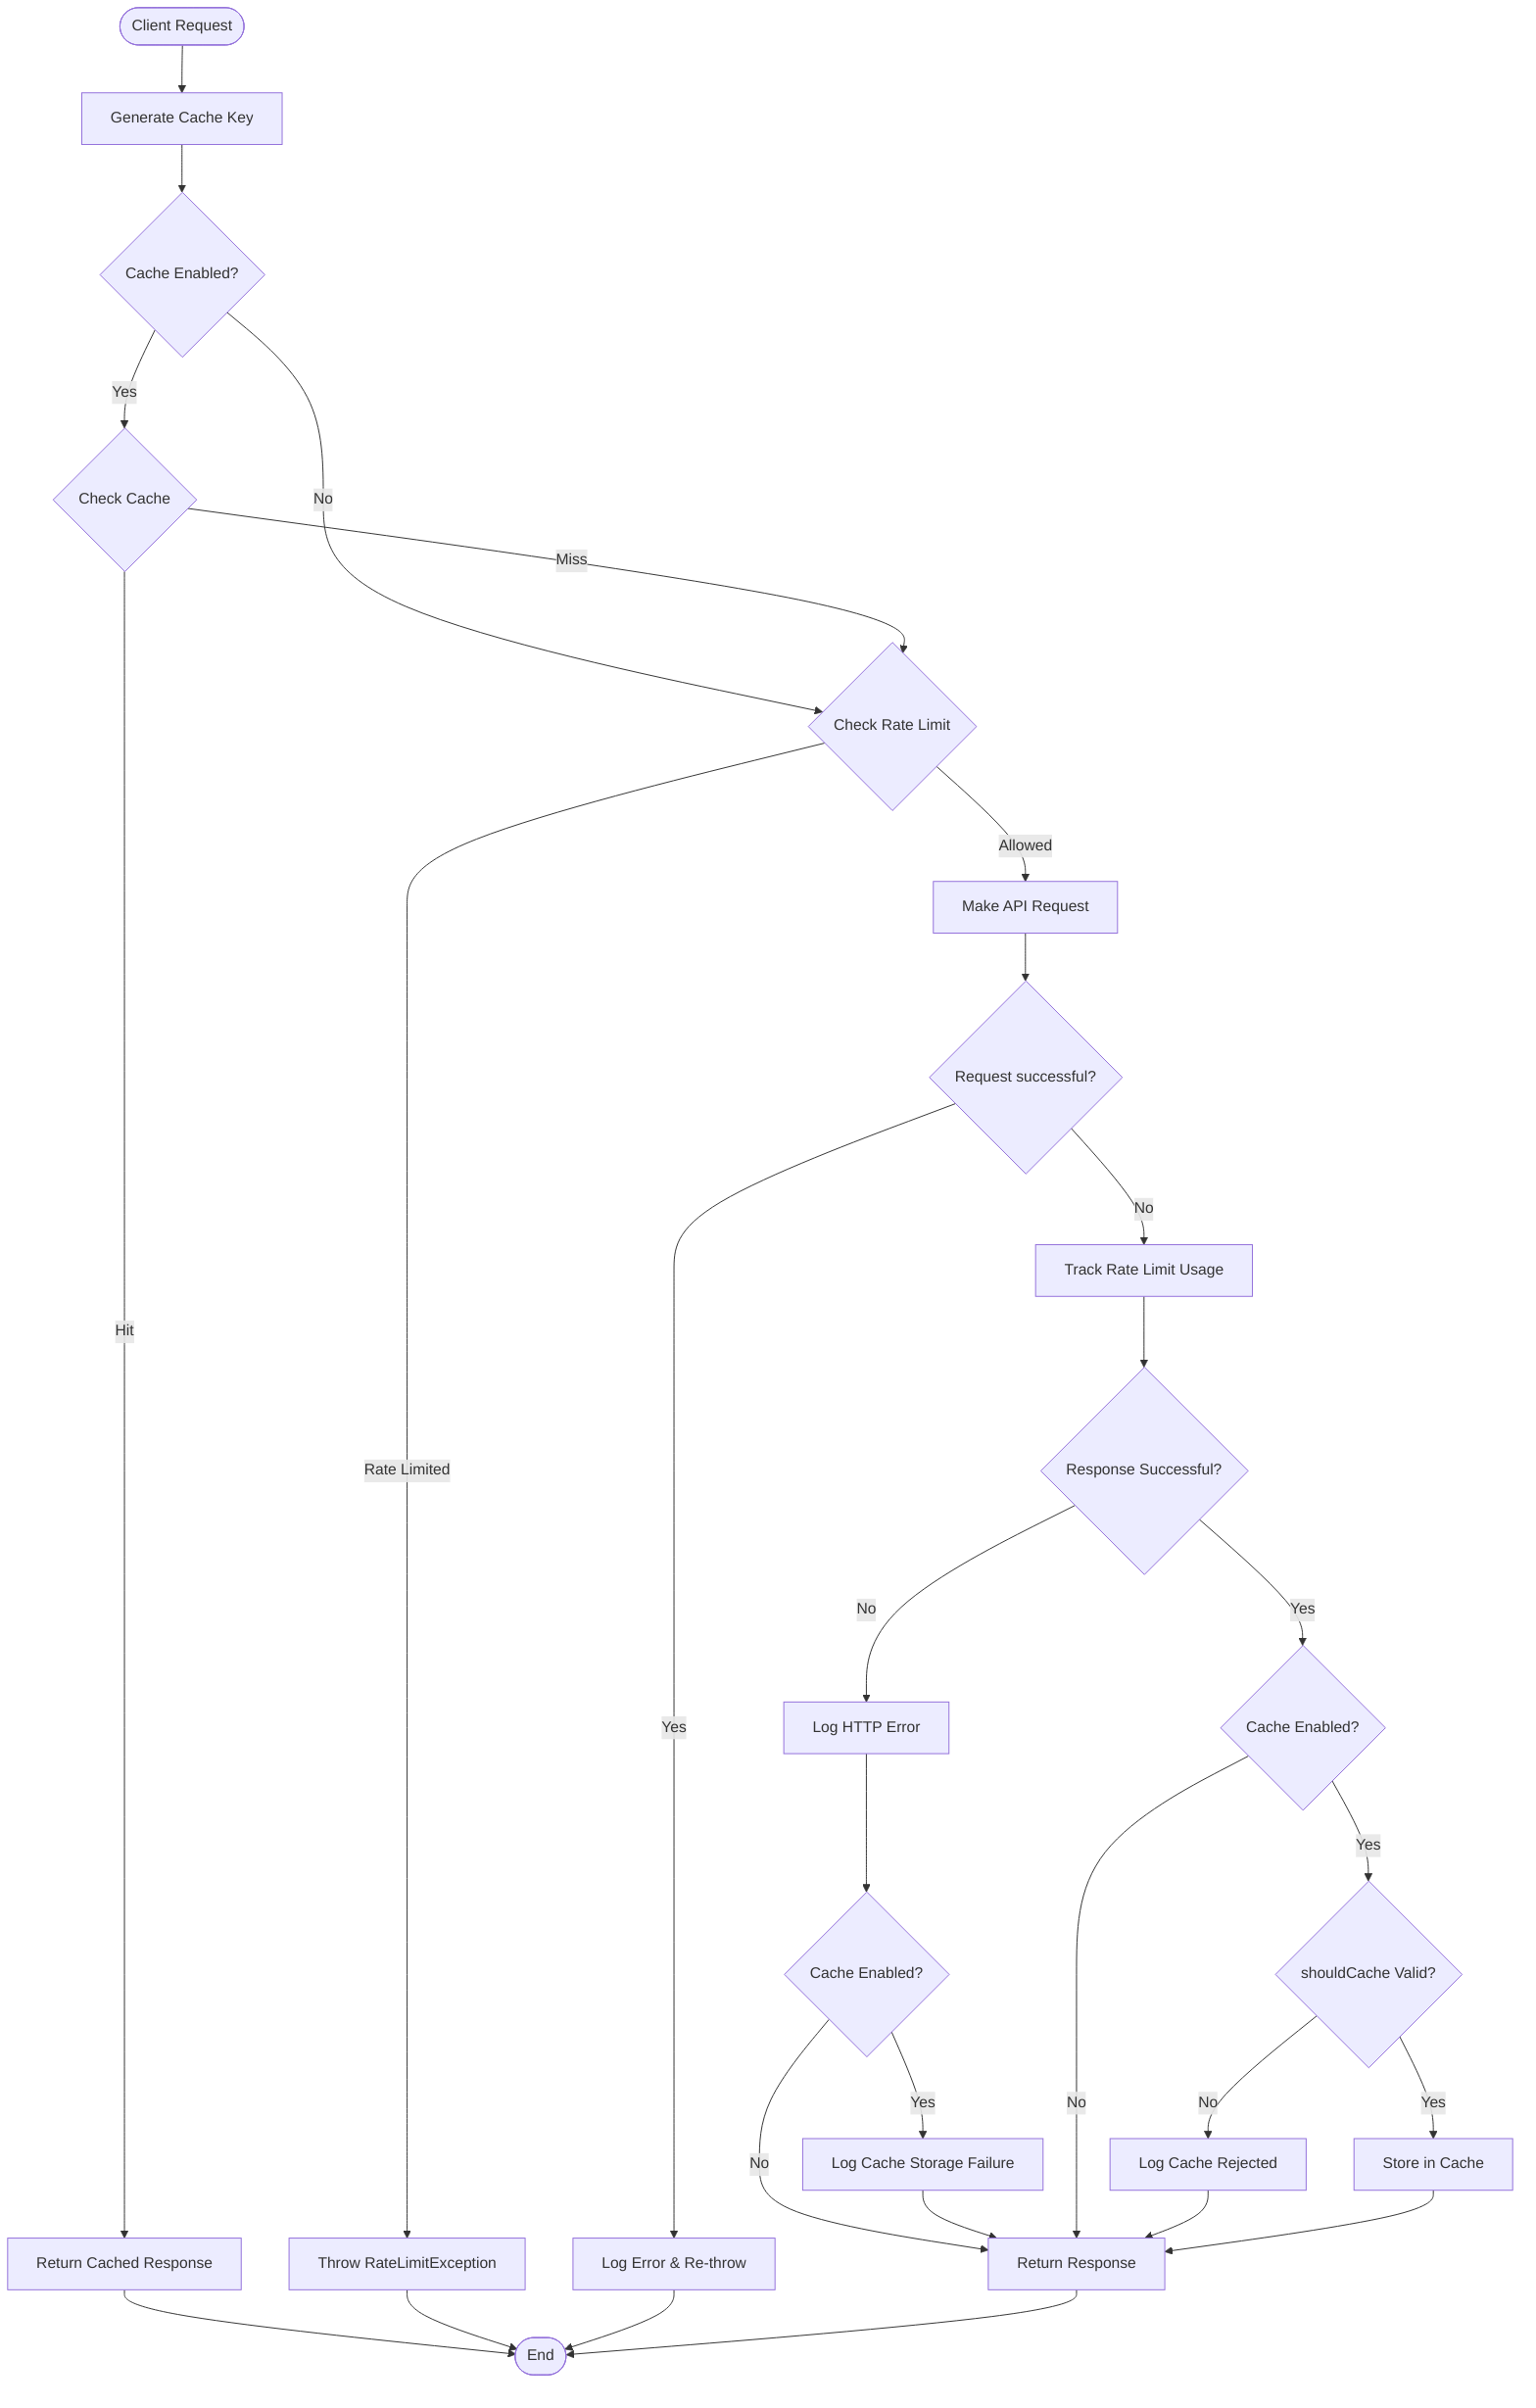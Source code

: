 flowchart TD
    Start([Client Request]) --> GenKey[Generate Cache Key]
    GenKey --> CheckCacheEnabled{Cache Enabled?}

    CheckCacheEnabled -->|No| CheckLimit[Check Rate Limit]
    CheckCacheEnabled -->|Yes| CheckCache{Check Cache}

    CheckCache -->|Hit| ReturnCache[Return Cached Response]
    ReturnCache --> End([End])

    CheckCache -->|Miss| CheckLimit{Check Rate Limit}

    CheckLimit -->|Rate Limited| ThrowLimit[Throw RateLimitException]
    ThrowLimit --> End

    CheckLimit -->|Allowed| MakeRequest[Make API Request]
    MakeRequest --> HandleErrors{Request successful?}

    HandleErrors -->|Yes| LogConnError[Log Error & Re-throw]
    LogConnError --> End

    HandleErrors -->|No| TrackLimit[Track Rate Limit Usage]
    TrackLimit --> CheckSuccess{Response Successful?}

    CheckSuccess -->|No| LogHttpError[Log HTTP Error]
    LogHttpError --> CheckCacheEnabledFail{Cache Enabled?}
    CheckCacheEnabledFail -->|Yes| LogCacheFail[Log Cache Storage Failure]
    CheckCacheEnabledFail -->|No| ReturnResponse[Return Response]
    LogCacheFail --> ReturnResponse

    CheckSuccess -->|Yes| CheckCacheEnabledSuccess{Cache Enabled?}

    CheckCacheEnabledSuccess -->|No| ReturnResponse
    CheckCacheEnabledSuccess -->|Yes| CheckShouldCache{shouldCache Valid?}

    CheckShouldCache -->|No| LogRejected[Log Cache Rejected]
    LogRejected --> ReturnResponse

    CheckShouldCache -->|Yes| StoreCache[Store in Cache]
    StoreCache --> ReturnResponse
    ReturnResponse --> End